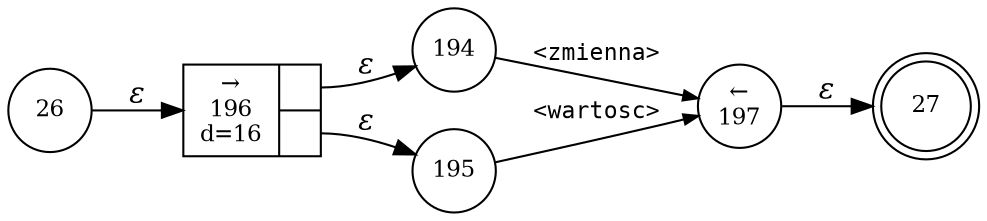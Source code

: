 digraph ATN {
rankdir=LR;
s27[fontsize=11, label="27", shape=doublecircle, fixedsize=true, width=.6];
s194[fontsize=11,label="194", shape=circle, fixedsize=true, width=.55, peripheries=1];
s195[fontsize=11,label="195", shape=circle, fixedsize=true, width=.55, peripheries=1];
s196[fontsize=11,label="{&rarr;\n196\nd=16|{<p0>|<p1>}}", shape=record, fixedsize=false, peripheries=1];
s197[fontsize=11,label="&larr;\n197", shape=circle, fixedsize=true, width=.55, peripheries=1];
s26[fontsize=11,label="26", shape=circle, fixedsize=true, width=.55, peripheries=1];
s26 -> s196 [fontname="Times-Italic", label="&epsilon;"];
s196:p0 -> s194 [fontname="Times-Italic", label="&epsilon;"];
s196:p1 -> s195 [fontname="Times-Italic", label="&epsilon;"];
s194 -> s197 [fontsize=11, fontname="Courier", arrowsize=.7, label = "<zmienna>", arrowhead = normal];
s195 -> s197 [fontsize=11, fontname="Courier", arrowsize=.7, label = "<wartosc>", arrowhead = normal];
s197 -> s27 [fontname="Times-Italic", label="&epsilon;"];
}